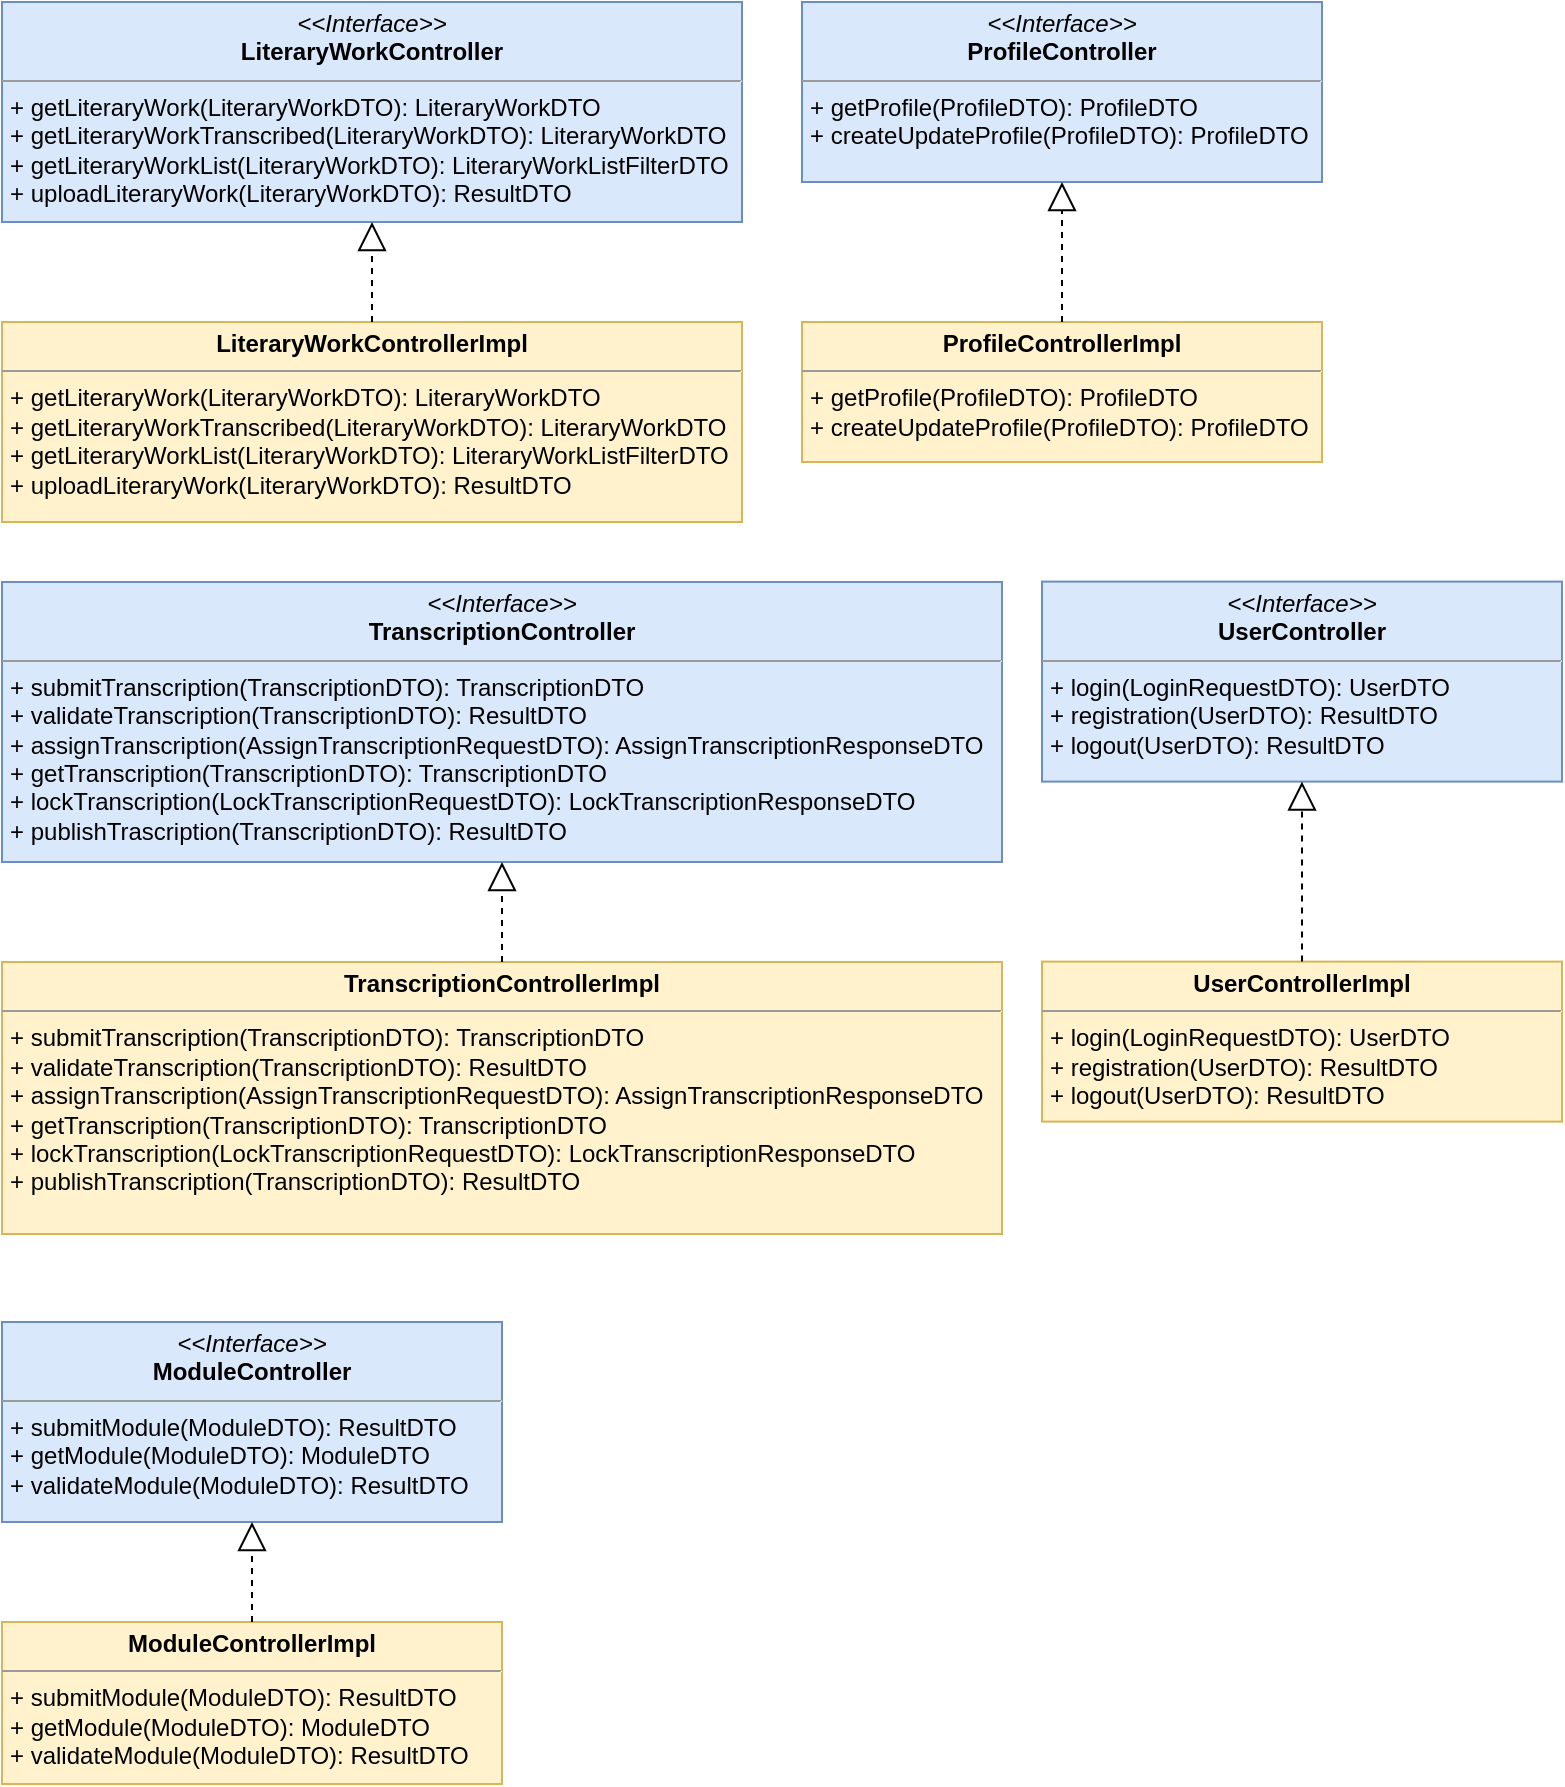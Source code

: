 <mxfile version="10.5.5" type="device"><diagram id="q4cFodYw-TBzlHbiW_eS" name="Page-1"><mxGraphModel dx="1010" dy="533" grid="1" gridSize="10" guides="1" tooltips="1" connect="1" arrows="1" fold="1" page="1" pageScale="1" pageWidth="827" pageHeight="1169" math="0" shadow="0"><root><mxCell id="0"/><mxCell id="1" parent="0"/><mxCell id="9nqBZvQwRrFpqeL6nFMv-11" value="&lt;p style=&quot;margin: 0px ; margin-top: 4px ; text-align: center&quot;&gt;&lt;i&gt;&amp;lt;&amp;lt;Interface&amp;gt;&amp;gt;&lt;/i&gt;&lt;br&gt;&lt;b&gt;LiteraryWorkController&lt;/b&gt;&lt;/p&gt;&lt;hr size=&quot;1&quot;&gt;&lt;p style=&quot;margin: 0px ; margin-left: 4px&quot;&gt;+ getLiteraryWork(LiteraryWorkDTO): LiteraryWorkDTO&lt;br&gt;+ getLiteraryWorkTranscribed(LiteraryWorkDTO): LiteraryWorkDTO&lt;/p&gt;&lt;p style=&quot;margin: 0px ; margin-left: 4px&quot;&gt;+ getLiteraryWorkList(LiteraryWorkDTO): LiteraryWorkListFilterDTO&lt;/p&gt;&lt;p style=&quot;margin: 0px ; margin-left: 4px&quot;&gt;+&amp;nbsp;uploadLiteraryWork(LiteraryWorkDTO):&amp;nbsp;ResultDTO&lt;/p&gt;&lt;p&gt;&lt;br&gt;&lt;/p&gt;" style="verticalAlign=top;align=left;overflow=fill;fontSize=12;fontFamily=Helvetica;html=1;fillColor=#dae8fc;strokeColor=#6c8ebf;" vertex="1" parent="1"><mxGeometry x="40" y="40" width="370" height="110" as="geometry"/></mxCell><mxCell id="9nqBZvQwRrFpqeL6nFMv-12" value="&lt;p style=&quot;margin: 0px ; margin-top: 4px ; text-align: center&quot;&gt;&lt;b&gt;LiteraryWorkControllerImpl&lt;/b&gt;&lt;/p&gt;&lt;hr size=&quot;1&quot;&gt;&lt;p style=&quot;margin: 0px ; margin-left: 4px&quot;&gt;&lt;span&gt;+ getLiteraryWork(LiteraryWorkDTO): LiteraryWorkDTO&lt;/span&gt;&lt;/p&gt;&lt;p style=&quot;margin: 0px ; margin-left: 4px&quot;&gt;+ getLiteraryWorkTranscribed(LiteraryWorkDTO): LiteraryWorkDTO&lt;span&gt;&lt;br&gt;&lt;/span&gt;&lt;/p&gt;&lt;p style=&quot;margin: 0px ; margin-left: 4px&quot;&gt;&lt;span&gt;+ getLiteraryWorkList(LiteraryWorkDTO): LiteraryWorkListFilterDTO&lt;/span&gt;&lt;/p&gt;&lt;p style=&quot;margin: 0px ; margin-left: 4px&quot;&gt;&lt;span&gt;+&amp;nbsp;uploadLiteraryWork(LiteraryWorkDTO):&amp;nbsp;ResultDTO&lt;/span&gt;&lt;/p&gt;&lt;div&gt;&lt;span&gt;&lt;br&gt;&lt;/span&gt;&lt;/div&gt;&lt;div&gt;&lt;span&gt;&lt;br&gt;&lt;/span&gt;&lt;/div&gt;&lt;p&gt;&lt;span&gt;&lt;br&gt;&lt;/span&gt;&lt;/p&gt;&lt;p&gt;&lt;span&gt;&lt;br&gt;&lt;/span&gt;&lt;/p&gt;&lt;p&gt;&lt;span&gt;&lt;br&gt;&lt;/span&gt;&lt;/p&gt;&lt;p&gt;&lt;br&gt;&lt;/p&gt;&lt;p&gt;&lt;br&gt;&lt;/p&gt;&lt;p&gt;&lt;br&gt;&lt;/p&gt;" style="verticalAlign=top;align=left;overflow=fill;fontSize=12;fontFamily=Helvetica;html=1;fillColor=#fff2cc;strokeColor=#d6b656;" vertex="1" parent="1"><mxGeometry x="40" y="200" width="370" height="100" as="geometry"/></mxCell><mxCell id="9nqBZvQwRrFpqeL6nFMv-13" value="" style="endArrow=block;dashed=1;endFill=0;endSize=12;html=1;" edge="1" parent="1" source="9nqBZvQwRrFpqeL6nFMv-12" target="9nqBZvQwRrFpqeL6nFMv-11"><mxGeometry width="160" relative="1" as="geometry"><mxPoint x="160" y="170" as="sourcePoint"/><mxPoint x="320" y="170" as="targetPoint"/></mxGeometry></mxCell><mxCell id="9nqBZvQwRrFpqeL6nFMv-14" value="&lt;p style=&quot;margin: 0px ; margin-top: 4px ; text-align: center&quot;&gt;&lt;i&gt;&amp;lt;&amp;lt;Interface&amp;gt;&amp;gt;&lt;/i&gt;&lt;br&gt;&lt;b&gt;ProfileController&lt;/b&gt;&lt;/p&gt;&lt;hr size=&quot;1&quot;&gt;&lt;p style=&quot;margin: 0px ; margin-left: 4px&quot;&gt;+ getProfile(ProfileDTO): ProfileDTO&lt;br&gt;+ createUpdateProfile(ProfileDTO): ProfileDTO&lt;/p&gt;&lt;p&gt;&lt;br&gt;&lt;/p&gt;" style="verticalAlign=top;align=left;overflow=fill;fontSize=12;fontFamily=Helvetica;html=1;fillColor=#dae8fc;strokeColor=#6c8ebf;" vertex="1" parent="1"><mxGeometry x="440" y="40" width="260" height="90" as="geometry"/></mxCell><mxCell id="9nqBZvQwRrFpqeL6nFMv-15" value="&lt;p style=&quot;margin: 0px ; margin-top: 4px ; text-align: center&quot;&gt;&lt;b&gt;ProfileControllerImpl&lt;/b&gt;&lt;/p&gt;&lt;hr size=&quot;1&quot;&gt;&lt;p style=&quot;margin: 0px ; margin-left: 4px&quot;&gt;+ getProfile(ProfileDTO): ProfileDTO&lt;br&gt;+ createUpdateProfile(ProfileDTO): ProfileDTO&lt;/p&gt;&lt;div&gt;&lt;span&gt;&lt;br&gt;&lt;/span&gt;&lt;/div&gt;&lt;div&gt;&lt;span&gt;&lt;br&gt;&lt;/span&gt;&lt;/div&gt;&lt;p&gt;&lt;span&gt;&lt;br&gt;&lt;/span&gt;&lt;/p&gt;&lt;p&gt;&lt;span&gt;&lt;br&gt;&lt;/span&gt;&lt;/p&gt;&lt;p&gt;&lt;span&gt;&lt;br&gt;&lt;/span&gt;&lt;/p&gt;&lt;p&gt;&lt;br&gt;&lt;/p&gt;&lt;p&gt;&lt;br&gt;&lt;/p&gt;&lt;p&gt;&lt;br&gt;&lt;/p&gt;" style="verticalAlign=top;align=left;overflow=fill;fontSize=12;fontFamily=Helvetica;html=1;fillColor=#fff2cc;strokeColor=#d6b656;" vertex="1" parent="1"><mxGeometry x="440" y="200" width="260" height="70" as="geometry"/></mxCell><mxCell id="9nqBZvQwRrFpqeL6nFMv-16" value="" style="endArrow=block;dashed=1;endFill=0;endSize=12;html=1;" edge="1" parent="1" source="9nqBZvQwRrFpqeL6nFMv-15" target="9nqBZvQwRrFpqeL6nFMv-14"><mxGeometry width="160" relative="1" as="geometry"><mxPoint x="480" y="160" as="sourcePoint"/><mxPoint x="640" y="160" as="targetPoint"/></mxGeometry></mxCell><mxCell id="9nqBZvQwRrFpqeL6nFMv-17" value="&lt;p style=&quot;margin: 0px ; margin-top: 4px ; text-align: center&quot;&gt;&lt;i&gt;&amp;lt;&amp;lt;Interface&amp;gt;&amp;gt;&lt;/i&gt;&lt;br&gt;&lt;b&gt;TranscriptionController&lt;/b&gt;&lt;/p&gt;&lt;hr size=&quot;1&quot;&gt;&lt;p style=&quot;margin: 0px ; margin-left: 4px&quot;&gt;+ submitTranscription(TranscriptionDTO): TranscriptionDTO&lt;br&gt;+ validateTranscription(TranscriptionDTO): ResultDTO&lt;/p&gt;&lt;p style=&quot;margin: 0px ; margin-left: 4px&quot;&gt;+ assignTranscription(AssignTranscriptionRequestDTO): AssignTranscriptionResponseDTO&lt;/p&gt;&lt;p style=&quot;margin: 0px ; margin-left: 4px&quot;&gt;+&amp;nbsp;getTranscription(TranscriptionDTO): TranscriptionDTO&lt;/p&gt;&lt;p style=&quot;margin: 0px ; margin-left: 4px&quot;&gt;+&amp;nbsp;lockTranscription(LockTranscriptionRequestDTO):&amp;nbsp;LockTranscriptionResponseDTO&lt;/p&gt;&lt;p style=&quot;margin: 0px ; margin-left: 4px&quot;&gt;+&amp;nbsp;publishTrascription(TranscriptionDTO): ResultDTO&lt;/p&gt;&lt;p style=&quot;margin: 0px ; margin-left: 4px&quot;&gt;&lt;br&gt;&lt;/p&gt;&lt;p&gt;&lt;br&gt;&lt;/p&gt;&lt;p&gt;&lt;br&gt;&lt;/p&gt;&lt;p&gt;&lt;br&gt;&lt;/p&gt;&lt;p&gt;&lt;br&gt;&lt;/p&gt;" style="verticalAlign=top;align=left;overflow=fill;fontSize=12;fontFamily=Helvetica;html=1;fillColor=#dae8fc;strokeColor=#6c8ebf;" vertex="1" parent="1"><mxGeometry x="40" y="330" width="500" height="140" as="geometry"/></mxCell><mxCell id="9nqBZvQwRrFpqeL6nFMv-18" value="&lt;p style=&quot;margin: 0px ; margin-top: 4px ; text-align: center&quot;&gt;&lt;b&gt;TranscriptionControllerImpl&lt;/b&gt;&lt;/p&gt;&lt;hr size=&quot;1&quot;&gt;&lt;p style=&quot;margin: 0px ; margin-left: 4px&quot;&gt;&lt;span&gt;+&amp;nbsp;&lt;/span&gt;submitTranscription(TranscriptionDTO)&lt;span&gt;: TranscriptionDTO&lt;/span&gt;&lt;/p&gt;&lt;p style=&quot;margin: 0px ; margin-left: 4px&quot;&gt;+ validateTranscription(TranscriptionDTO): ResultDTO&lt;span&gt;&lt;br&gt;&lt;/span&gt;&lt;/p&gt;&lt;p style=&quot;margin: 0px ; margin-left: 4px&quot;&gt;&lt;span&gt;+&amp;nbsp;&lt;/span&gt;assignTranscription(AssignTranscriptionRequestDTO): AssignTranscriptionResponse&lt;span&gt;DTO&lt;/span&gt;&lt;/p&gt;&lt;p style=&quot;margin: 0px ; margin-left: 4px&quot;&gt;&lt;span&gt;+&amp;nbsp;&lt;/span&gt;getTranscription(TranscriptionDTO): Transcription&lt;span&gt;DTO&lt;/span&gt;&lt;/p&gt;&lt;p style=&quot;margin: 0px ; margin-left: 4px&quot;&gt;&lt;span&gt;+ lockTranscription(LockTranscriptionRequestDTO&lt;/span&gt;&lt;span&gt;): LockTranscriptionResponseDTO&lt;/span&gt;&lt;/p&gt;&lt;p style=&quot;margin: 0px ; margin-left: 4px&quot;&gt;&lt;span&gt;+ publishTranscription(TranscriptionDTO): ResultDTO&lt;/span&gt;&lt;/p&gt;&lt;p&gt;&lt;span&gt;&lt;br&gt;&lt;/span&gt;&lt;/p&gt;&lt;div&gt;&lt;span&gt;&lt;br&gt;&lt;/span&gt;&lt;/div&gt;&lt;div&gt;&lt;span&gt;&lt;br&gt;&lt;/span&gt;&lt;/div&gt;&lt;p&gt;&lt;span&gt;&lt;br&gt;&lt;/span&gt;&lt;/p&gt;&lt;p&gt;&lt;span&gt;&lt;br&gt;&lt;/span&gt;&lt;/p&gt;&lt;p&gt;&lt;span&gt;&lt;br&gt;&lt;/span&gt;&lt;/p&gt;&lt;p&gt;&lt;br&gt;&lt;/p&gt;&lt;p&gt;&lt;br&gt;&lt;/p&gt;&lt;p&gt;&lt;br&gt;&lt;/p&gt;" style="verticalAlign=top;align=left;overflow=fill;fontSize=12;fontFamily=Helvetica;html=1;fillColor=#fff2cc;strokeColor=#d6b656;" vertex="1" parent="1"><mxGeometry x="40" y="520" width="500" height="136" as="geometry"/></mxCell><mxCell id="9nqBZvQwRrFpqeL6nFMv-19" value="" style="endArrow=block;dashed=1;endFill=0;endSize=12;html=1;" edge="1" parent="1" source="9nqBZvQwRrFpqeL6nFMv-18" target="9nqBZvQwRrFpqeL6nFMv-17"><mxGeometry width="160" relative="1" as="geometry"><mxPoint x="200" y="510" as="sourcePoint"/><mxPoint x="360" y="510" as="targetPoint"/></mxGeometry></mxCell><mxCell id="9nqBZvQwRrFpqeL6nFMv-20" value="&lt;p style=&quot;margin: 0px ; margin-top: 4px ; text-align: center&quot;&gt;&lt;i&gt;&amp;lt;&amp;lt;Interface&amp;gt;&amp;gt;&lt;/i&gt;&lt;br&gt;&lt;b&gt;ModuleController&lt;/b&gt;&lt;/p&gt;&lt;hr size=&quot;1&quot;&gt;&lt;p style=&quot;margin: 0px ; margin-left: 4px&quot;&gt;+ submitModule(ModuleDTO):&amp;nbsp;ResultDTO&lt;br&gt;+ getModule(ModuleDTO): ModuleDTO&lt;/p&gt;&lt;p style=&quot;margin: 0px ; margin-left: 4px&quot;&gt;+ validateModule(ModuleDTO): ResultDTO&lt;/p&gt;&lt;p&gt;&lt;br&gt;&lt;/p&gt;" style="verticalAlign=top;align=left;overflow=fill;fontSize=12;fontFamily=Helvetica;html=1;fillColor=#dae8fc;strokeColor=#6c8ebf;" vertex="1" parent="1"><mxGeometry x="40" y="700" width="250" height="100" as="geometry"/></mxCell><mxCell id="9nqBZvQwRrFpqeL6nFMv-21" value="&lt;p style=&quot;margin: 0px ; margin-top: 4px ; text-align: center&quot;&gt;&lt;b&gt;ModuleControllerImpl&lt;/b&gt;&lt;/p&gt;&lt;hr size=&quot;1&quot;&gt;&lt;p style=&quot;margin: 0px ; margin-left: 4px&quot;&gt;&lt;span&gt;+ submitModule(ModuleDTO): ResultDTO&lt;/span&gt;&lt;/p&gt;&lt;p style=&quot;margin: 0px ; margin-left: 4px&quot;&gt;&lt;span&gt;+ getModule(ModuleDTO): ModuleDTO&lt;/span&gt;&lt;/p&gt;&lt;p style=&quot;margin: 0px ; margin-left: 4px&quot;&gt;&lt;span&gt;+ validateModule(ModuleDTO): ResultDTO&lt;/span&gt;&lt;/p&gt;&lt;div&gt;&lt;span&gt;&lt;br&gt;&lt;/span&gt;&lt;/div&gt;&lt;div&gt;&lt;span&gt;&lt;br&gt;&lt;/span&gt;&lt;/div&gt;&lt;p&gt;&lt;span&gt;&lt;br&gt;&lt;/span&gt;&lt;/p&gt;&lt;p&gt;&lt;span&gt;&lt;br&gt;&lt;/span&gt;&lt;/p&gt;&lt;p&gt;&lt;span&gt;&lt;br&gt;&lt;/span&gt;&lt;/p&gt;&lt;p&gt;&lt;br&gt;&lt;/p&gt;&lt;p&gt;&lt;br&gt;&lt;/p&gt;&lt;p&gt;&lt;br&gt;&lt;/p&gt;" style="verticalAlign=top;align=left;overflow=fill;fontSize=12;fontFamily=Helvetica;html=1;fillColor=#fff2cc;strokeColor=#d6b656;" vertex="1" parent="1"><mxGeometry x="40" y="850" width="250" height="81" as="geometry"/></mxCell><mxCell id="9nqBZvQwRrFpqeL6nFMv-22" value="" style="endArrow=block;dashed=1;endFill=0;endSize=12;html=1;" edge="1" parent="1" source="9nqBZvQwRrFpqeL6nFMv-21" target="9nqBZvQwRrFpqeL6nFMv-20"><mxGeometry width="160" relative="1" as="geometry"><mxPoint x="80" y="820" as="sourcePoint"/><mxPoint x="240" y="820" as="targetPoint"/></mxGeometry></mxCell><mxCell id="9nqBZvQwRrFpqeL6nFMv-23" value="&lt;p style=&quot;margin: 0px ; margin-top: 4px ; text-align: center&quot;&gt;&lt;i&gt;&amp;lt;&amp;lt;Interface&amp;gt;&amp;gt;&lt;/i&gt;&lt;br&gt;&lt;b&gt;UserController&lt;/b&gt;&lt;/p&gt;&lt;hr size=&quot;1&quot;&gt;&lt;p style=&quot;margin: 0px ; margin-left: 4px&quot;&gt;+ login(LoginRequestDTO): UserDTO&lt;br&gt;+ registration(UserDTO): ResultDTO&lt;/p&gt;&lt;p style=&quot;margin: 0px ; margin-left: 4px&quot;&gt;+ logout(UserDTO): ResultDTO&lt;/p&gt;&lt;p&gt;&lt;br&gt;&lt;/p&gt;" style="verticalAlign=top;align=left;overflow=fill;fontSize=12;fontFamily=Helvetica;html=1;fillColor=#dae8fc;strokeColor=#6c8ebf;" vertex="1" parent="1"><mxGeometry x="560" y="329.8" width="260" height="100" as="geometry"/></mxCell><mxCell id="9nqBZvQwRrFpqeL6nFMv-24" value="&lt;p style=&quot;margin: 0px ; margin-top: 4px ; text-align: center&quot;&gt;&lt;b&gt;UserControllerImpl&lt;/b&gt;&lt;/p&gt;&lt;hr size=&quot;1&quot;&gt;&lt;p style=&quot;margin: 0px ; margin-left: 4px&quot;&gt;&lt;span&gt;+ login(&lt;/span&gt;LoginRequestDTO&lt;span&gt;): UserDTO&lt;/span&gt;&lt;/p&gt;&lt;p style=&quot;margin: 0px ; margin-left: 4px&quot;&gt;&lt;span&gt;+ registration(UserDTO): ResultDTO&lt;/span&gt;&lt;/p&gt;&lt;p style=&quot;margin: 0px ; margin-left: 4px&quot;&gt;&lt;span&gt;+ logout(UserDTO): ResultDTO&lt;/span&gt;&lt;/p&gt;&lt;div&gt;&lt;span&gt;&lt;br&gt;&lt;/span&gt;&lt;/div&gt;&lt;div&gt;&lt;span&gt;&lt;br&gt;&lt;/span&gt;&lt;/div&gt;&lt;p&gt;&lt;span&gt;&lt;br&gt;&lt;/span&gt;&lt;/p&gt;&lt;p&gt;&lt;span&gt;&lt;br&gt;&lt;/span&gt;&lt;/p&gt;&lt;p&gt;&lt;span&gt;&lt;br&gt;&lt;/span&gt;&lt;/p&gt;&lt;p&gt;&lt;br&gt;&lt;/p&gt;&lt;p&gt;&lt;br&gt;&lt;/p&gt;&lt;p&gt;&lt;br&gt;&lt;/p&gt;" style="verticalAlign=top;align=left;overflow=fill;fontSize=12;fontFamily=Helvetica;html=1;fillColor=#fff2cc;strokeColor=#d6b656;" vertex="1" parent="1"><mxGeometry x="560" y="519.8" width="260" height="80" as="geometry"/></mxCell><mxCell id="9nqBZvQwRrFpqeL6nFMv-25" value="" style="endArrow=block;dashed=1;endFill=0;endSize=12;html=1;" edge="1" parent="1" source="9nqBZvQwRrFpqeL6nFMv-24" target="9nqBZvQwRrFpqeL6nFMv-23"><mxGeometry width="160" relative="1" as="geometry"><mxPoint x="610" y="449.8" as="sourcePoint"/><mxPoint x="770" y="449.8" as="targetPoint"/></mxGeometry></mxCell></root></mxGraphModel></diagram></mxfile>
